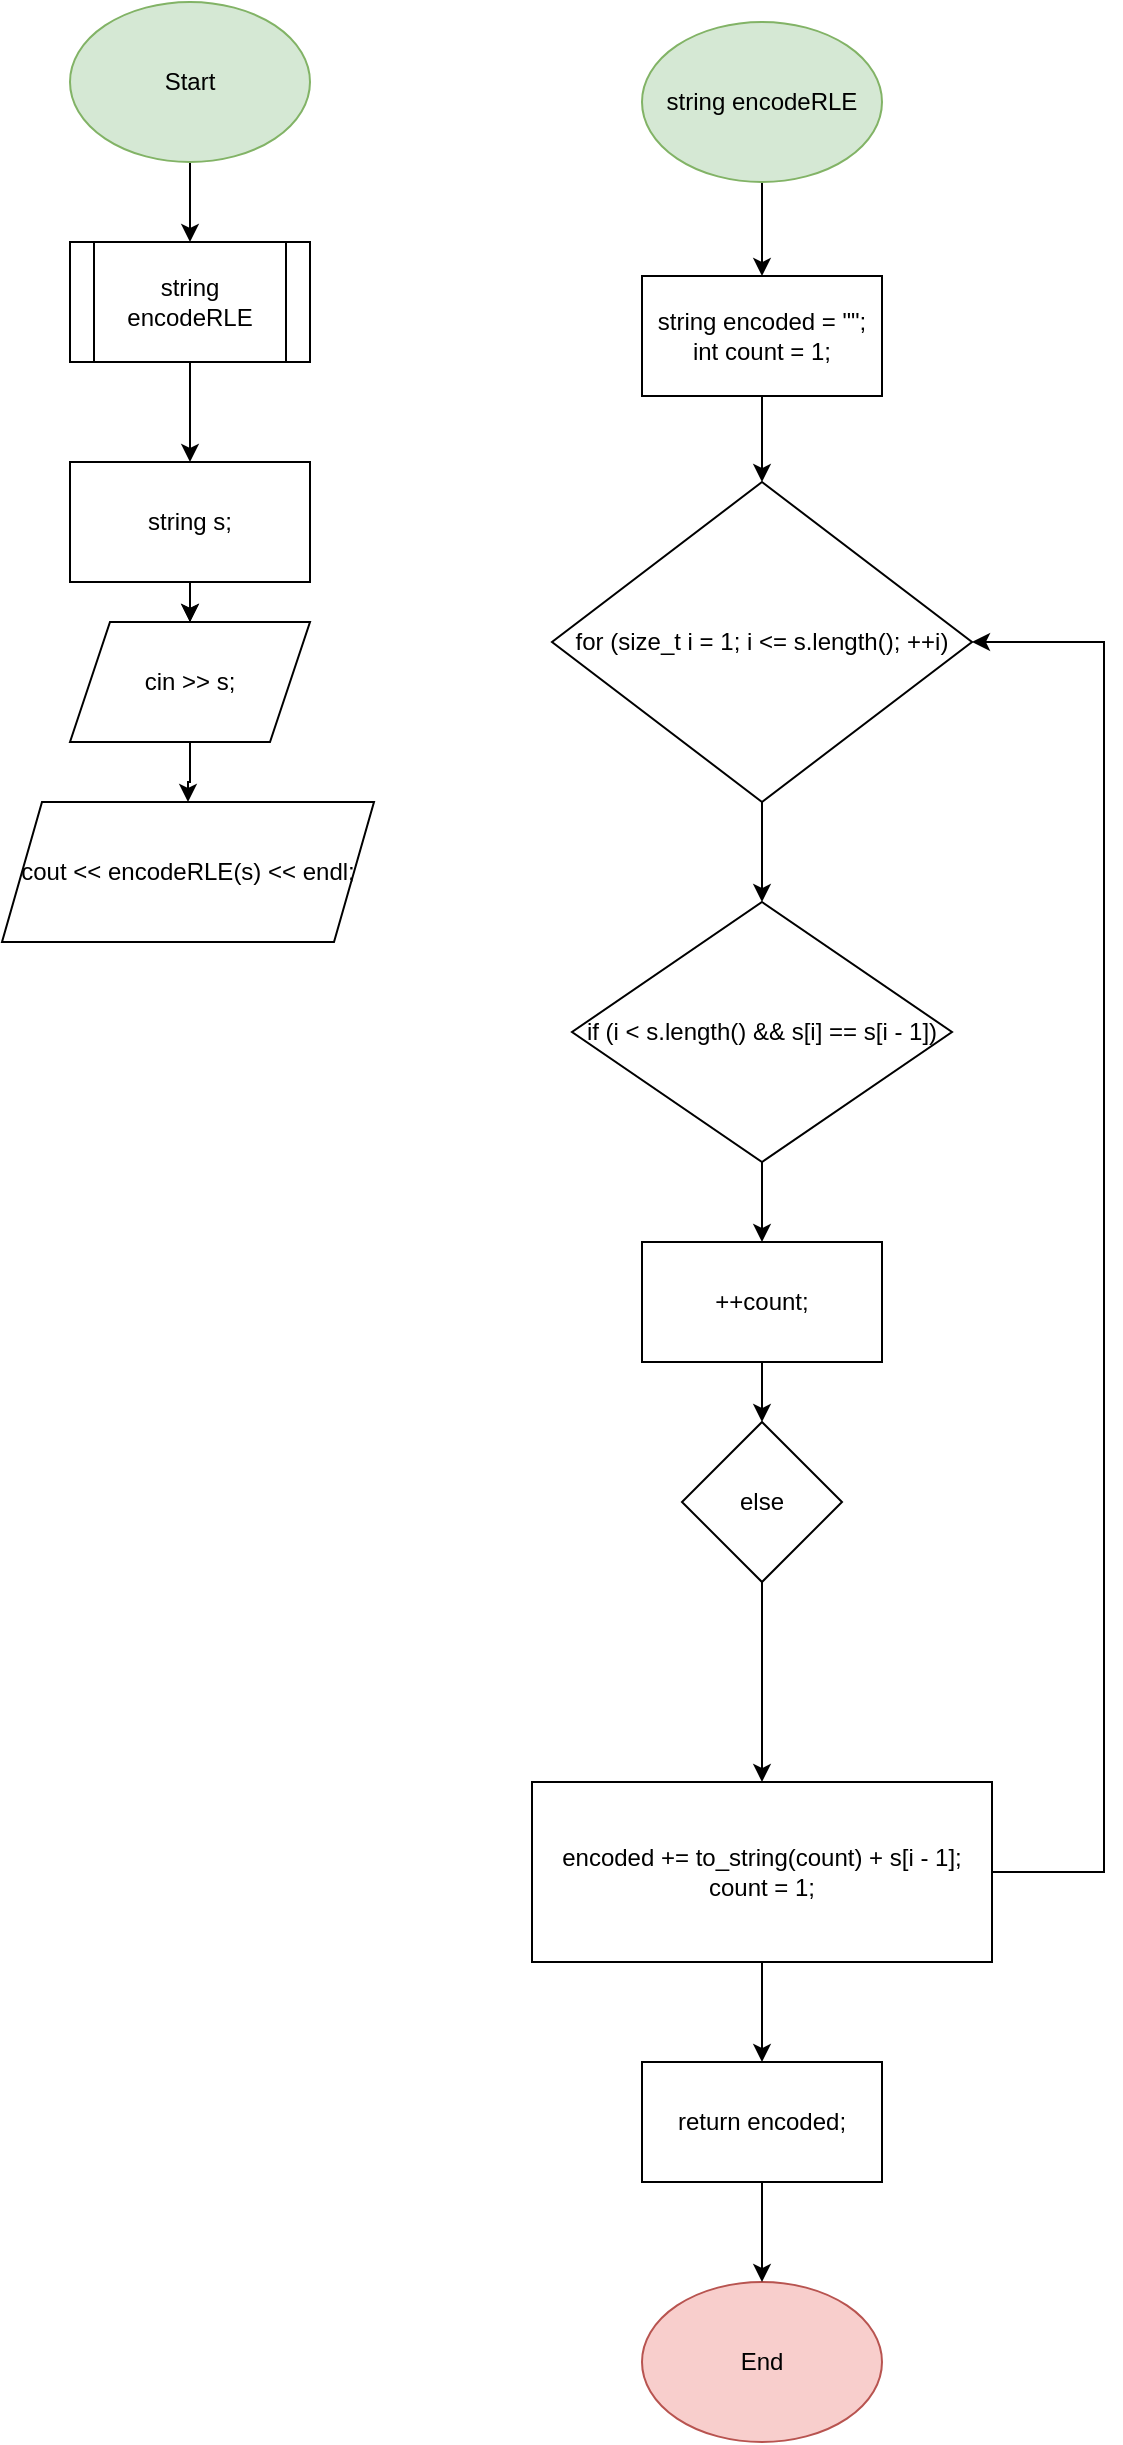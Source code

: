 <mxfile version="24.9.3">
  <diagram name="Сторінка-1" id="EzAdtWbQo7WXLClnhJwH">
    <mxGraphModel grid="1" page="1" gridSize="10" guides="1" tooltips="1" connect="1" arrows="1" fold="1" pageScale="1" pageWidth="827" pageHeight="1169" math="0" shadow="0">
      <root>
        <mxCell id="0" />
        <mxCell id="1" parent="0" />
        <mxCell id="yu7iF3LIZeFO8B-aRKNb-2" style="edgeStyle=orthogonalEdgeStyle;rounded=0;orthogonalLoop=1;jettySize=auto;html=1;" edge="1" parent="1" source="yu7iF3LIZeFO8B-aRKNb-1" target="yu7iF3LIZeFO8B-aRKNb-3">
          <mxGeometry relative="1" as="geometry">
            <mxPoint x="414" y="-1740" as="targetPoint" />
          </mxGeometry>
        </mxCell>
        <mxCell id="yu7iF3LIZeFO8B-aRKNb-1" value="Start" style="ellipse;whiteSpace=wrap;html=1;fillColor=#d5e8d4;strokeColor=#82b366;" vertex="1" parent="1">
          <mxGeometry x="354" y="-1890" width="120" height="80" as="geometry" />
        </mxCell>
        <mxCell id="yu7iF3LIZeFO8B-aRKNb-4" style="edgeStyle=orthogonalEdgeStyle;rounded=0;orthogonalLoop=1;jettySize=auto;html=1;" edge="1" parent="1" source="yu7iF3LIZeFO8B-aRKNb-3" target="yu7iF3LIZeFO8B-aRKNb-5">
          <mxGeometry relative="1" as="geometry">
            <mxPoint x="414" y="-1630" as="targetPoint" />
          </mxGeometry>
        </mxCell>
        <mxCell id="yu7iF3LIZeFO8B-aRKNb-3" value="string encodeRLE" style="shape=process;whiteSpace=wrap;html=1;backgroundOutline=1;" vertex="1" parent="1">
          <mxGeometry x="354" y="-1770" width="120" height="60" as="geometry" />
        </mxCell>
        <mxCell id="yu7iF3LIZeFO8B-aRKNb-6" style="edgeStyle=orthogonalEdgeStyle;rounded=0;orthogonalLoop=1;jettySize=auto;html=1;" edge="1" parent="1" source="yu7iF3LIZeFO8B-aRKNb-5" target="yu7iF3LIZeFO8B-aRKNb-7">
          <mxGeometry relative="1" as="geometry">
            <mxPoint x="414" y="-1550" as="targetPoint" />
          </mxGeometry>
        </mxCell>
        <mxCell id="yu7iF3LIZeFO8B-aRKNb-8" value="" style="edgeStyle=orthogonalEdgeStyle;rounded=0;orthogonalLoop=1;jettySize=auto;html=1;" edge="1" parent="1" source="yu7iF3LIZeFO8B-aRKNb-5" target="yu7iF3LIZeFO8B-aRKNb-7">
          <mxGeometry relative="1" as="geometry" />
        </mxCell>
        <mxCell id="yu7iF3LIZeFO8B-aRKNb-5" value="string s;" style="rounded=0;whiteSpace=wrap;html=1;" vertex="1" parent="1">
          <mxGeometry x="354" y="-1660" width="120" height="60" as="geometry" />
        </mxCell>
        <mxCell id="yu7iF3LIZeFO8B-aRKNb-9" style="edgeStyle=orthogonalEdgeStyle;rounded=0;orthogonalLoop=1;jettySize=auto;html=1;" edge="1" parent="1" source="yu7iF3LIZeFO8B-aRKNb-7" target="yu7iF3LIZeFO8B-aRKNb-10">
          <mxGeometry relative="1" as="geometry">
            <mxPoint x="414" y="-1470" as="targetPoint" />
          </mxGeometry>
        </mxCell>
        <mxCell id="yu7iF3LIZeFO8B-aRKNb-7" value="cin &gt;&gt; s;" style="shape=parallelogram;perimeter=parallelogramPerimeter;whiteSpace=wrap;html=1;fixedSize=1;" vertex="1" parent="1">
          <mxGeometry x="354" y="-1580" width="120" height="60" as="geometry" />
        </mxCell>
        <mxCell id="yu7iF3LIZeFO8B-aRKNb-10" value="cout &lt;&lt; encodeRLE(s) &lt;&lt; endl;" style="shape=parallelogram;perimeter=parallelogramPerimeter;whiteSpace=wrap;html=1;fixedSize=1;" vertex="1" parent="1">
          <mxGeometry x="320" y="-1490" width="186" height="70" as="geometry" />
        </mxCell>
        <mxCell id="yu7iF3LIZeFO8B-aRKNb-12" style="edgeStyle=orthogonalEdgeStyle;rounded=0;orthogonalLoop=1;jettySize=auto;html=1;" edge="1" parent="1" source="yu7iF3LIZeFO8B-aRKNb-11" target="yu7iF3LIZeFO8B-aRKNb-13">
          <mxGeometry relative="1" as="geometry">
            <mxPoint x="700" y="-1720" as="targetPoint" />
          </mxGeometry>
        </mxCell>
        <mxCell id="yu7iF3LIZeFO8B-aRKNb-11" value="string encodeRLE" style="ellipse;whiteSpace=wrap;html=1;fillColor=#d5e8d4;strokeColor=#82b366;" vertex="1" parent="1">
          <mxGeometry x="640" y="-1880" width="120" height="80" as="geometry" />
        </mxCell>
        <mxCell id="yu7iF3LIZeFO8B-aRKNb-14" style="edgeStyle=orthogonalEdgeStyle;rounded=0;orthogonalLoop=1;jettySize=auto;html=1;" edge="1" parent="1" source="yu7iF3LIZeFO8B-aRKNb-13" target="yu7iF3LIZeFO8B-aRKNb-15">
          <mxGeometry relative="1" as="geometry">
            <mxPoint x="700" y="-1650" as="targetPoint" />
          </mxGeometry>
        </mxCell>
        <mxCell id="yu7iF3LIZeFO8B-aRKNb-13" value="string encoded = &quot;&quot;; int count = 1;" style="rounded=0;whiteSpace=wrap;html=1;" vertex="1" parent="1">
          <mxGeometry x="640" y="-1753" width="120" height="60" as="geometry" />
        </mxCell>
        <mxCell id="yu7iF3LIZeFO8B-aRKNb-16" style="edgeStyle=orthogonalEdgeStyle;rounded=0;orthogonalLoop=1;jettySize=auto;html=1;" edge="1" parent="1" source="yu7iF3LIZeFO8B-aRKNb-15" target="yu7iF3LIZeFO8B-aRKNb-17">
          <mxGeometry relative="1" as="geometry">
            <mxPoint x="700" y="-1400" as="targetPoint" />
          </mxGeometry>
        </mxCell>
        <mxCell id="yu7iF3LIZeFO8B-aRKNb-15" value="for (size_t i = 1; i &lt;= s.length(); ++i)" style="rhombus;whiteSpace=wrap;html=1;" vertex="1" parent="1">
          <mxGeometry x="595" y="-1650" width="210" height="160" as="geometry" />
        </mxCell>
        <mxCell id="yu7iF3LIZeFO8B-aRKNb-18" style="edgeStyle=orthogonalEdgeStyle;rounded=0;orthogonalLoop=1;jettySize=auto;html=1;" edge="1" parent="1" source="yu7iF3LIZeFO8B-aRKNb-17" target="yu7iF3LIZeFO8B-aRKNb-19">
          <mxGeometry relative="1" as="geometry">
            <mxPoint x="710" y="-1260" as="targetPoint" />
          </mxGeometry>
        </mxCell>
        <mxCell id="yu7iF3LIZeFO8B-aRKNb-17" value="if (i &lt; s.length() &amp;&amp; s[i] == s[i - 1])" style="rhombus;whiteSpace=wrap;html=1;" vertex="1" parent="1">
          <mxGeometry x="605" y="-1440" width="190" height="130" as="geometry" />
        </mxCell>
        <mxCell id="yu7iF3LIZeFO8B-aRKNb-20" style="edgeStyle=orthogonalEdgeStyle;rounded=0;orthogonalLoop=1;jettySize=auto;html=1;" edge="1" parent="1" source="yu7iF3LIZeFO8B-aRKNb-19" target="yu7iF3LIZeFO8B-aRKNb-21">
          <mxGeometry relative="1" as="geometry">
            <mxPoint x="700" y="-1170" as="targetPoint" />
          </mxGeometry>
        </mxCell>
        <mxCell id="yu7iF3LIZeFO8B-aRKNb-19" value="++count;" style="rounded=0;whiteSpace=wrap;html=1;" vertex="1" parent="1">
          <mxGeometry x="640" y="-1270" width="120" height="60" as="geometry" />
        </mxCell>
        <mxCell id="yu7iF3LIZeFO8B-aRKNb-23" value="" style="edgeStyle=orthogonalEdgeStyle;rounded=0;orthogonalLoop=1;jettySize=auto;html=1;" edge="1" parent="1" source="yu7iF3LIZeFO8B-aRKNb-21" target="yu7iF3LIZeFO8B-aRKNb-22">
          <mxGeometry relative="1" as="geometry" />
        </mxCell>
        <mxCell id="yu7iF3LIZeFO8B-aRKNb-21" value="else" style="rhombus;whiteSpace=wrap;html=1;" vertex="1" parent="1">
          <mxGeometry x="660" y="-1180" width="80" height="80" as="geometry" />
        </mxCell>
        <mxCell id="yu7iF3LIZeFO8B-aRKNb-24" style="edgeStyle=orthogonalEdgeStyle;rounded=0;orthogonalLoop=1;jettySize=auto;html=1;entryX=1;entryY=0.5;entryDx=0;entryDy=0;" edge="1" parent="1" source="yu7iF3LIZeFO8B-aRKNb-22" target="yu7iF3LIZeFO8B-aRKNb-15">
          <mxGeometry relative="1" as="geometry">
            <mxPoint x="870" y="-1730" as="targetPoint" />
            <Array as="points">
              <mxPoint x="871" y="-955" />
              <mxPoint x="871" y="-1570" />
            </Array>
          </mxGeometry>
        </mxCell>
        <mxCell id="yu7iF3LIZeFO8B-aRKNb-25" style="edgeStyle=orthogonalEdgeStyle;rounded=0;orthogonalLoop=1;jettySize=auto;html=1;" edge="1" parent="1" source="yu7iF3LIZeFO8B-aRKNb-22" target="yu7iF3LIZeFO8B-aRKNb-27">
          <mxGeometry relative="1" as="geometry">
            <mxPoint x="700" y="-800" as="targetPoint" />
          </mxGeometry>
        </mxCell>
        <mxCell id="yu7iF3LIZeFO8B-aRKNb-22" value="encoded += to_string(count) + s[i - 1]; count = 1;" style="whiteSpace=wrap;html=1;" vertex="1" parent="1">
          <mxGeometry x="585" y="-1000" width="230" height="90" as="geometry" />
        </mxCell>
        <mxCell id="yu7iF3LIZeFO8B-aRKNb-26" value="End" style="ellipse;whiteSpace=wrap;html=1;fillColor=#f8cecc;strokeColor=#b85450;" vertex="1" parent="1">
          <mxGeometry x="640" y="-750" width="120" height="80" as="geometry" />
        </mxCell>
        <mxCell id="yu7iF3LIZeFO8B-aRKNb-28" style="edgeStyle=orthogonalEdgeStyle;rounded=0;orthogonalLoop=1;jettySize=auto;html=1;" edge="1" parent="1" source="yu7iF3LIZeFO8B-aRKNb-27" target="yu7iF3LIZeFO8B-aRKNb-26">
          <mxGeometry relative="1" as="geometry" />
        </mxCell>
        <mxCell id="yu7iF3LIZeFO8B-aRKNb-27" value="return encoded;" style="rounded=0;whiteSpace=wrap;html=1;" vertex="1" parent="1">
          <mxGeometry x="640" y="-860" width="120" height="60" as="geometry" />
        </mxCell>
      </root>
    </mxGraphModel>
  </diagram>
</mxfile>
